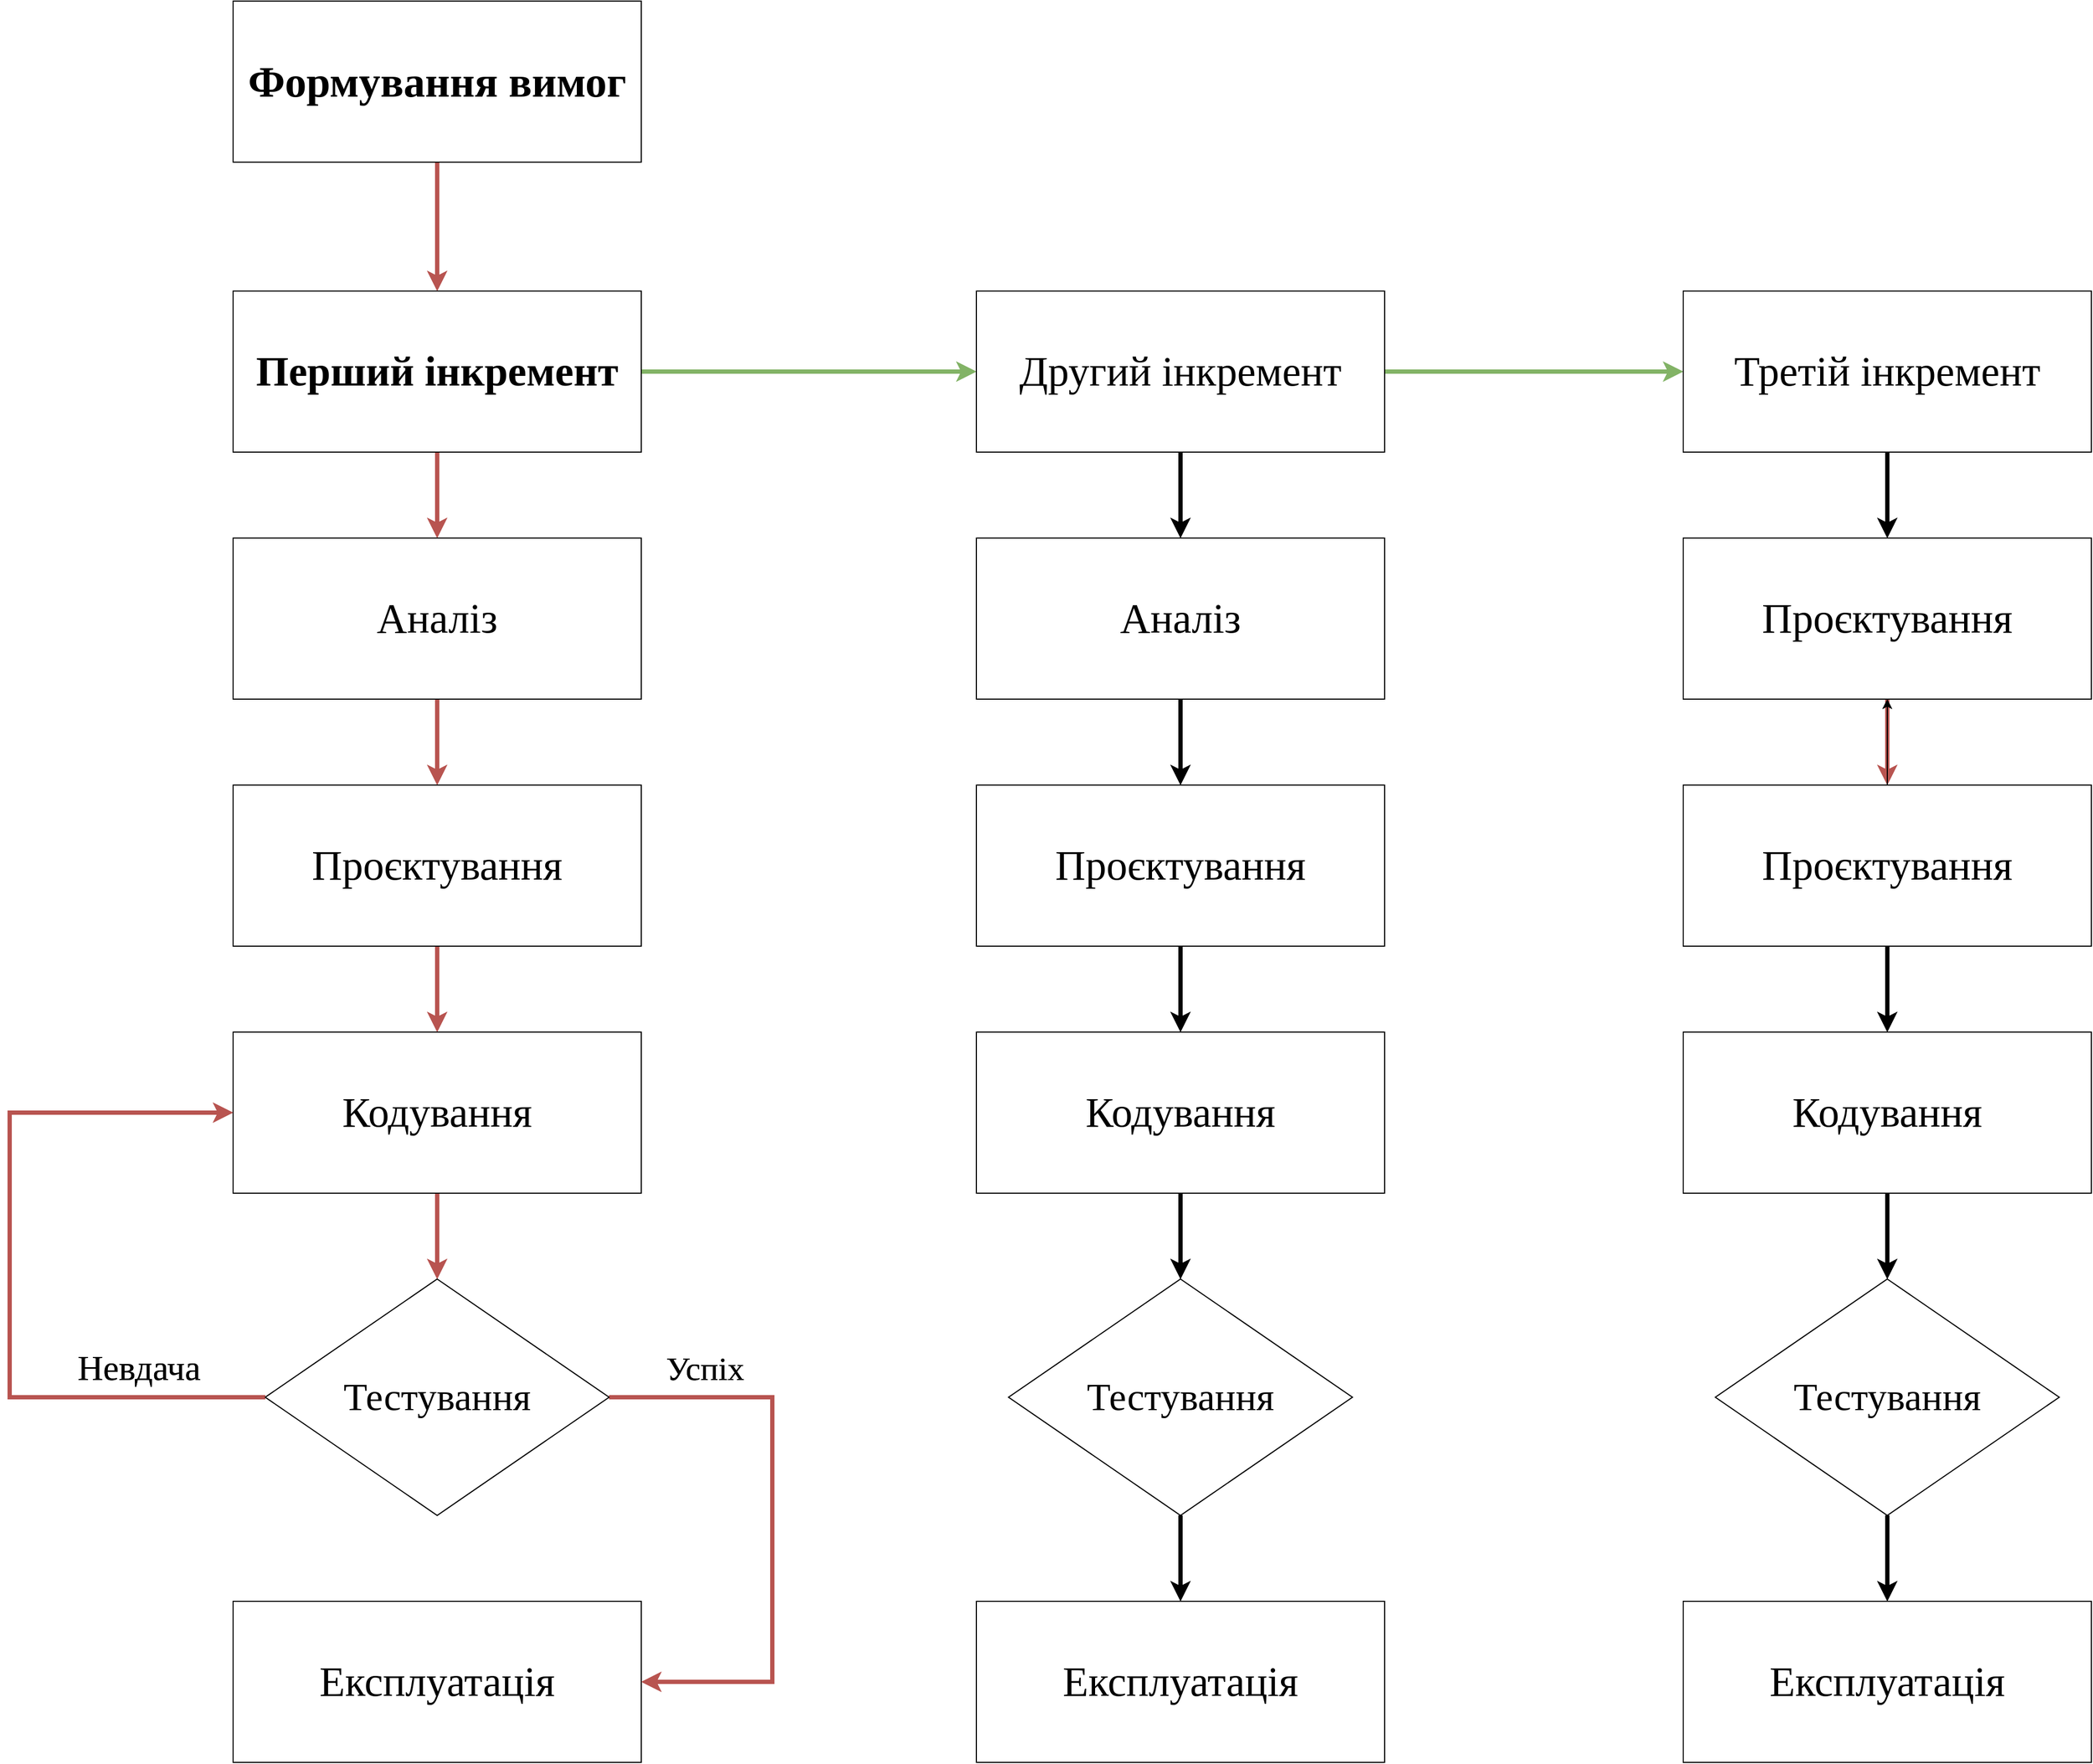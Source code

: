 <mxfile version="24.0.5" type="device">
  <diagram name="Сторінка-1" id="u-erOyzAw-AdUZoEKJVi">
    <mxGraphModel dx="5165" dy="1291" grid="1" gridSize="10" guides="1" tooltips="1" connect="1" arrows="1" fold="1" page="1" pageScale="1" pageWidth="2336" pageHeight="1654" math="0" shadow="0">
      <root>
        <mxCell id="0" />
        <mxCell id="1" parent="0" />
        <mxCell id="d8pbvXpJQmF01_iz9o_H-11" style="edgeStyle=orthogonalEdgeStyle;rounded=0;orthogonalLoop=1;jettySize=auto;html=1;entryX=0.5;entryY=0;entryDx=0;entryDy=0;strokeWidth=4;fillColor=#f8cecc;strokeColor=#b85450;" parent="1" source="d8pbvXpJQmF01_iz9o_H-2" target="d8pbvXpJQmF01_iz9o_H-3" edge="1">
          <mxGeometry relative="1" as="geometry" />
        </mxCell>
        <mxCell id="d8pbvXpJQmF01_iz9o_H-2" value="&lt;font face=&quot;Times New Roman&quot; style=&quot;font-size: 40px;&quot;&gt;&lt;b&gt;Формування вимог&lt;/b&gt;&lt;/font&gt;" style="rounded=0;whiteSpace=wrap;html=1;" parent="1" vertex="1">
          <mxGeometry x="-1942" y="14" width="380" height="150" as="geometry" />
        </mxCell>
        <mxCell id="d8pbvXpJQmF01_iz9o_H-13" style="edgeStyle=orthogonalEdgeStyle;rounded=0;orthogonalLoop=1;jettySize=auto;html=1;strokeWidth=4;fillColor=#f8cecc;strokeColor=#b85450;" parent="1" source="d8pbvXpJQmF01_iz9o_H-3" target="d8pbvXpJQmF01_iz9o_H-9" edge="1">
          <mxGeometry relative="1" as="geometry" />
        </mxCell>
        <mxCell id="5eMV0TgO5T3iDaGdaBF1-1" style="edgeStyle=orthogonalEdgeStyle;rounded=0;orthogonalLoop=1;jettySize=auto;html=1;exitX=1;exitY=0.5;exitDx=0;exitDy=0;entryX=0;entryY=0.5;entryDx=0;entryDy=0;strokeWidth=4;fillColor=#d5e8d4;strokeColor=#82b366;" parent="1" source="d8pbvXpJQmF01_iz9o_H-3" target="d8pbvXpJQmF01_iz9o_H-30" edge="1">
          <mxGeometry relative="1" as="geometry" />
        </mxCell>
        <mxCell id="d8pbvXpJQmF01_iz9o_H-3" value="&lt;font face=&quot;Times New Roman&quot; style=&quot;font-size: 39px;&quot;&gt;&lt;b&gt;Перший інкремент&lt;/b&gt;&lt;/font&gt;" style="rounded=0;whiteSpace=wrap;html=1;" parent="1" vertex="1">
          <mxGeometry x="-1942" y="284" width="380" height="150" as="geometry" />
        </mxCell>
        <mxCell id="d8pbvXpJQmF01_iz9o_H-8" value="&lt;span style=&quot;font-family: &amp;quot;Times New Roman&amp;quot;; font-size: 39px;&quot;&gt;Експлуатація&lt;/span&gt;" style="rounded=0;whiteSpace=wrap;html=1;" parent="1" vertex="1">
          <mxGeometry x="-1942" y="1504" width="380" height="150" as="geometry" />
        </mxCell>
        <mxCell id="d8pbvXpJQmF01_iz9o_H-23" style="edgeStyle=orthogonalEdgeStyle;rounded=0;orthogonalLoop=1;jettySize=auto;html=1;strokeWidth=4;fillColor=#f8cecc;strokeColor=#b85450;" parent="1" source="d8pbvXpJQmF01_iz9o_H-9" edge="1">
          <mxGeometry relative="1" as="geometry">
            <mxPoint x="-1752" y="744" as="targetPoint" />
          </mxGeometry>
        </mxCell>
        <mxCell id="d8pbvXpJQmF01_iz9o_H-9" value="&lt;font style=&quot;font-size: 39px;&quot; face=&quot;Times New Roman&quot;&gt;Аналіз&lt;/font&gt;" style="rounded=0;whiteSpace=wrap;html=1;" parent="1" vertex="1">
          <mxGeometry x="-1942" y="514" width="380" height="150" as="geometry" />
        </mxCell>
        <mxCell id="d8pbvXpJQmF01_iz9o_H-24" style="edgeStyle=orthogonalEdgeStyle;rounded=0;orthogonalLoop=1;jettySize=auto;html=1;strokeWidth=4;fillColor=#f8cecc;strokeColor=#b85450;" parent="1" source="d8pbvXpJQmF01_iz9o_H-25" target="d8pbvXpJQmF01_iz9o_H-27" edge="1">
          <mxGeometry relative="1" as="geometry" />
        </mxCell>
        <mxCell id="d8pbvXpJQmF01_iz9o_H-25" value="&lt;font face=&quot;Times New Roman&quot; style=&quot;font-size: 39px;&quot;&gt;Проєктування&lt;/font&gt;" style="rounded=0;whiteSpace=wrap;html=1;" parent="1" vertex="1">
          <mxGeometry x="-1942" y="744" width="380" height="150" as="geometry" />
        </mxCell>
        <mxCell id="d8pbvXpJQmF01_iz9o_H-26" style="edgeStyle=orthogonalEdgeStyle;rounded=0;orthogonalLoop=1;jettySize=auto;html=1;strokeWidth=4;fillColor=#f8cecc;strokeColor=#b85450;" parent="1" source="d8pbvXpJQmF01_iz9o_H-27" edge="1">
          <mxGeometry relative="1" as="geometry">
            <mxPoint x="-1752" y="1204" as="targetPoint" />
          </mxGeometry>
        </mxCell>
        <mxCell id="d8pbvXpJQmF01_iz9o_H-27" value="&lt;span style=&quot;font-family: &amp;quot;Times New Roman&amp;quot;; font-size: 39px;&quot;&gt;Кодування&lt;/span&gt;" style="rounded=0;whiteSpace=wrap;html=1;" parent="1" vertex="1">
          <mxGeometry x="-1942" y="974" width="380" height="150" as="geometry" />
        </mxCell>
        <mxCell id="d8pbvXpJQmF01_iz9o_H-53" style="edgeStyle=orthogonalEdgeStyle;rounded=0;orthogonalLoop=1;jettySize=auto;html=1;entryX=0;entryY=0.5;entryDx=0;entryDy=0;strokeWidth=4;fillColor=#f8cecc;strokeColor=#b85450;" parent="1" source="d8pbvXpJQmF01_iz9o_H-28" target="d8pbvXpJQmF01_iz9o_H-27" edge="1">
          <mxGeometry relative="1" as="geometry">
            <Array as="points">
              <mxPoint x="-2150" y="1314" />
              <mxPoint x="-2150" y="1049" />
            </Array>
          </mxGeometry>
        </mxCell>
        <mxCell id="d8pbvXpJQmF01_iz9o_H-54" style="edgeStyle=orthogonalEdgeStyle;rounded=0;orthogonalLoop=1;jettySize=auto;html=1;entryX=1;entryY=0.5;entryDx=0;entryDy=0;strokeWidth=4;fillColor=#f8cecc;strokeColor=#b85450;" parent="1" source="d8pbvXpJQmF01_iz9o_H-28" target="d8pbvXpJQmF01_iz9o_H-8" edge="1">
          <mxGeometry relative="1" as="geometry">
            <Array as="points">
              <mxPoint x="-1440" y="1314" />
              <mxPoint x="-1440" y="1579" />
            </Array>
          </mxGeometry>
        </mxCell>
        <mxCell id="d8pbvXpJQmF01_iz9o_H-55" value="&lt;font face=&quot;Times New Roman&quot; style=&quot;font-size: 31px;&quot;&gt;Успіх&lt;/font&gt;" style="edgeLabel;html=1;align=center;verticalAlign=middle;resizable=0;points=[];labelBackgroundColor=none;fontSize=31;" parent="d8pbvXpJQmF01_iz9o_H-54" vertex="1" connectable="0">
          <mxGeometry x="-0.675" y="18" relative="1" as="geometry">
            <mxPoint x="1" y="-9" as="offset" />
          </mxGeometry>
        </mxCell>
        <mxCell id="d8pbvXpJQmF01_iz9o_H-28" value="&lt;font style=&quot;font-size: 36px;&quot; face=&quot;Times New Roman&quot;&gt;Тестування&lt;/font&gt;" style="rhombus;whiteSpace=wrap;html=1;" parent="1" vertex="1">
          <mxGeometry x="-1912" y="1204" width="320" height="220" as="geometry" />
        </mxCell>
        <mxCell id="d8pbvXpJQmF01_iz9o_H-29" style="edgeStyle=orthogonalEdgeStyle;rounded=0;orthogonalLoop=1;jettySize=auto;html=1;strokeWidth=4;" parent="1" source="d8pbvXpJQmF01_iz9o_H-30" target="d8pbvXpJQmF01_iz9o_H-33" edge="1">
          <mxGeometry relative="1" as="geometry" />
        </mxCell>
        <mxCell id="5eMV0TgO5T3iDaGdaBF1-2" style="edgeStyle=orthogonalEdgeStyle;rounded=0;orthogonalLoop=1;jettySize=auto;html=1;exitX=1;exitY=0.5;exitDx=0;exitDy=0;entryX=0;entryY=0.5;entryDx=0;entryDy=0;strokeWidth=4;fillColor=#d5e8d4;strokeColor=#82b366;" parent="1" source="d8pbvXpJQmF01_iz9o_H-30" target="d8pbvXpJQmF01_iz9o_H-40" edge="1">
          <mxGeometry relative="1" as="geometry" />
        </mxCell>
        <mxCell id="d8pbvXpJQmF01_iz9o_H-30" value="&lt;font face=&quot;Times New Roman&quot; style=&quot;font-size: 39px;&quot;&gt;Другий інкремент&lt;/font&gt;" style="rounded=0;whiteSpace=wrap;html=1;" parent="1" vertex="1">
          <mxGeometry x="-1250" y="284" width="380" height="150" as="geometry" />
        </mxCell>
        <mxCell id="d8pbvXpJQmF01_iz9o_H-31" value="&lt;span style=&quot;font-family: &amp;quot;Times New Roman&amp;quot;; font-size: 39px;&quot;&gt;Експлуатація&lt;/span&gt;" style="rounded=0;whiteSpace=wrap;html=1;" parent="1" vertex="1">
          <mxGeometry x="-1250" y="1504" width="380" height="150" as="geometry" />
        </mxCell>
        <mxCell id="d8pbvXpJQmF01_iz9o_H-32" style="edgeStyle=orthogonalEdgeStyle;rounded=0;orthogonalLoop=1;jettySize=auto;html=1;strokeWidth=4;" parent="1" source="d8pbvXpJQmF01_iz9o_H-33" edge="1">
          <mxGeometry relative="1" as="geometry">
            <mxPoint x="-1060" y="744" as="targetPoint" />
          </mxGeometry>
        </mxCell>
        <mxCell id="d8pbvXpJQmF01_iz9o_H-33" value="&lt;font style=&quot;font-size: 39px;&quot; face=&quot;Times New Roman&quot;&gt;Аналіз&lt;/font&gt;" style="rounded=0;whiteSpace=wrap;html=1;" parent="1" vertex="1">
          <mxGeometry x="-1250" y="514" width="380" height="150" as="geometry" />
        </mxCell>
        <mxCell id="d8pbvXpJQmF01_iz9o_H-34" style="edgeStyle=orthogonalEdgeStyle;rounded=0;orthogonalLoop=1;jettySize=auto;html=1;strokeWidth=4;" parent="1" source="d8pbvXpJQmF01_iz9o_H-35" target="d8pbvXpJQmF01_iz9o_H-37" edge="1">
          <mxGeometry relative="1" as="geometry" />
        </mxCell>
        <mxCell id="d8pbvXpJQmF01_iz9o_H-35" value="&lt;font face=&quot;Times New Roman&quot; style=&quot;font-size: 39px;&quot;&gt;Проєктування&lt;/font&gt;" style="rounded=0;whiteSpace=wrap;html=1;" parent="1" vertex="1">
          <mxGeometry x="-1250" y="744" width="380" height="150" as="geometry" />
        </mxCell>
        <mxCell id="d8pbvXpJQmF01_iz9o_H-36" style="edgeStyle=orthogonalEdgeStyle;rounded=0;orthogonalLoop=1;jettySize=auto;html=1;strokeWidth=4;" parent="1" source="d8pbvXpJQmF01_iz9o_H-37" edge="1">
          <mxGeometry relative="1" as="geometry">
            <mxPoint x="-1060" y="1204" as="targetPoint" />
          </mxGeometry>
        </mxCell>
        <mxCell id="d8pbvXpJQmF01_iz9o_H-37" value="&lt;span style=&quot;font-family: &amp;quot;Times New Roman&amp;quot;; font-size: 39px;&quot;&gt;Кодування&lt;/span&gt;" style="rounded=0;whiteSpace=wrap;html=1;" parent="1" vertex="1">
          <mxGeometry x="-1250" y="974" width="380" height="150" as="geometry" />
        </mxCell>
        <mxCell id="d8pbvXpJQmF01_iz9o_H-49" value="" style="edgeStyle=orthogonalEdgeStyle;rounded=0;orthogonalLoop=1;jettySize=auto;html=1;strokeWidth=4;" parent="1" source="d8pbvXpJQmF01_iz9o_H-38" target="d8pbvXpJQmF01_iz9o_H-31" edge="1">
          <mxGeometry relative="1" as="geometry" />
        </mxCell>
        <mxCell id="d8pbvXpJQmF01_iz9o_H-38" value="&lt;font style=&quot;font-size: 36px;&quot; face=&quot;Times New Roman&quot;&gt;Тестування&lt;/font&gt;" style="rhombus;whiteSpace=wrap;html=1;" parent="1" vertex="1">
          <mxGeometry x="-1220" y="1204" width="320" height="220" as="geometry" />
        </mxCell>
        <mxCell id="d8pbvXpJQmF01_iz9o_H-39" style="edgeStyle=orthogonalEdgeStyle;rounded=0;orthogonalLoop=1;jettySize=auto;html=1;strokeWidth=4;" parent="1" source="d8pbvXpJQmF01_iz9o_H-40" target="d8pbvXpJQmF01_iz9o_H-43" edge="1">
          <mxGeometry relative="1" as="geometry" />
        </mxCell>
        <mxCell id="d8pbvXpJQmF01_iz9o_H-40" value="&lt;font face=&quot;Times New Roman&quot; style=&quot;font-size: 39px;&quot;&gt;Третій інкремент&lt;/font&gt;" style="rounded=0;whiteSpace=wrap;html=1;" parent="1" vertex="1">
          <mxGeometry x="-592" y="284" width="380" height="150" as="geometry" />
        </mxCell>
        <mxCell id="d8pbvXpJQmF01_iz9o_H-41" value="&lt;span style=&quot;font-family: &amp;quot;Times New Roman&amp;quot;; font-size: 39px;&quot;&gt;Експлуатація&lt;/span&gt;" style="rounded=0;whiteSpace=wrap;html=1;" parent="1" vertex="1">
          <mxGeometry x="-592" y="1504" width="380" height="150" as="geometry" />
        </mxCell>
        <mxCell id="d8pbvXpJQmF01_iz9o_H-42" style="edgeStyle=orthogonalEdgeStyle;rounded=0;orthogonalLoop=1;jettySize=auto;html=1;strokeWidth=4;fillColor=#f8cecc;strokeColor=#b85450;" parent="1" source="d8pbvXpJQmF01_iz9o_H-43" edge="1">
          <mxGeometry relative="1" as="geometry">
            <mxPoint x="-402" y="744" as="targetPoint" />
          </mxGeometry>
        </mxCell>
        <mxCell id="d8pbvXpJQmF01_iz9o_H-43" value="&lt;font style=&quot;font-size: 39px;&quot; face=&quot;Times New Roman&quot;&gt;Аналіз&lt;/font&gt;" style="rounded=0;whiteSpace=wrap;html=1;" parent="1" vertex="1">
          <mxGeometry x="-592" y="514" width="380" height="150" as="geometry" />
        </mxCell>
        <mxCell id="d8pbvXpJQmF01_iz9o_H-44" style="edgeStyle=orthogonalEdgeStyle;rounded=0;orthogonalLoop=1;jettySize=auto;html=1;strokeWidth=4;" parent="1" source="d8pbvXpJQmF01_iz9o_H-45" target="d8pbvXpJQmF01_iz9o_H-47" edge="1">
          <mxGeometry relative="1" as="geometry" />
        </mxCell>
        <mxCell id="d8pbvXpJQmF01_iz9o_H-51" value="" style="edgeStyle=orthogonalEdgeStyle;rounded=0;orthogonalLoop=1;jettySize=auto;html=1;" parent="1" source="d8pbvXpJQmF01_iz9o_H-45" target="d8pbvXpJQmF01_iz9o_H-50" edge="1">
          <mxGeometry relative="1" as="geometry" />
        </mxCell>
        <mxCell id="d8pbvXpJQmF01_iz9o_H-45" value="&lt;font face=&quot;Times New Roman&quot; style=&quot;font-size: 39px;&quot;&gt;Проєктування&lt;/font&gt;" style="rounded=0;whiteSpace=wrap;html=1;" parent="1" vertex="1">
          <mxGeometry x="-592" y="744" width="380" height="150" as="geometry" />
        </mxCell>
        <mxCell id="d8pbvXpJQmF01_iz9o_H-46" style="edgeStyle=orthogonalEdgeStyle;rounded=0;orthogonalLoop=1;jettySize=auto;html=1;strokeWidth=4;" parent="1" source="d8pbvXpJQmF01_iz9o_H-47" edge="1">
          <mxGeometry relative="1" as="geometry">
            <mxPoint x="-402" y="1204" as="targetPoint" />
          </mxGeometry>
        </mxCell>
        <mxCell id="d8pbvXpJQmF01_iz9o_H-47" value="&lt;span style=&quot;font-family: &amp;quot;Times New Roman&amp;quot;; font-size: 39px;&quot;&gt;Кодування&lt;/span&gt;" style="rounded=0;whiteSpace=wrap;html=1;" parent="1" vertex="1">
          <mxGeometry x="-592" y="974" width="380" height="150" as="geometry" />
        </mxCell>
        <mxCell id="d8pbvXpJQmF01_iz9o_H-52" value="" style="edgeStyle=orthogonalEdgeStyle;rounded=0;orthogonalLoop=1;jettySize=auto;html=1;strokeWidth=4;" parent="1" source="d8pbvXpJQmF01_iz9o_H-48" target="d8pbvXpJQmF01_iz9o_H-41" edge="1">
          <mxGeometry relative="1" as="geometry" />
        </mxCell>
        <mxCell id="d8pbvXpJQmF01_iz9o_H-48" value="&lt;font style=&quot;font-size: 36px;&quot; face=&quot;Times New Roman&quot;&gt;Тестування&lt;/font&gt;" style="rhombus;whiteSpace=wrap;html=1;" parent="1" vertex="1">
          <mxGeometry x="-562" y="1204" width="320" height="220" as="geometry" />
        </mxCell>
        <mxCell id="d8pbvXpJQmF01_iz9o_H-50" value="&lt;font face=&quot;Times New Roman&quot; style=&quot;font-size: 39px;&quot;&gt;Проєктування&lt;/font&gt;" style="rounded=0;whiteSpace=wrap;html=1;" parent="1" vertex="1">
          <mxGeometry x="-592" y="514" width="380" height="150" as="geometry" />
        </mxCell>
        <mxCell id="d8pbvXpJQmF01_iz9o_H-57" value="&lt;font style=&quot;font-size: 33px;&quot; face=&quot;Times New Roman&quot;&gt;Невдача&lt;/font&gt;" style="text;html=1;align=center;verticalAlign=middle;resizable=0;points=[];autosize=1;strokeColor=none;fillColor=none;strokeWidth=5;" parent="1" vertex="1">
          <mxGeometry x="-2100" y="1262" width="140" height="50" as="geometry" />
        </mxCell>
        <mxCell id="5eMV0TgO5T3iDaGdaBF1-16" style="edgeStyle=orthogonalEdgeStyle;rounded=0;orthogonalLoop=1;jettySize=auto;html=1;entryX=0.5;entryY=0;entryDx=0;entryDy=0;strokeWidth=4;fillColor=#f8cecc;strokeColor=#b85450;" parent="1" source="5eMV0TgO5T3iDaGdaBF1-17" target="5eMV0TgO5T3iDaGdaBF1-20" edge="1">
          <mxGeometry relative="1" as="geometry" />
        </mxCell>
        <mxCell id="5eMV0TgO5T3iDaGdaBF1-17" value="&lt;font face=&quot;Times New Roman&quot; style=&quot;font-size: 40px;&quot;&gt;&lt;b&gt;Формування вимог&lt;/b&gt;&lt;/font&gt;" style="rounded=0;whiteSpace=wrap;html=1;" parent="1" vertex="1">
          <mxGeometry x="-1942" y="14" width="380" height="150" as="geometry" />
        </mxCell>
        <mxCell id="5eMV0TgO5T3iDaGdaBF1-18" style="edgeStyle=orthogonalEdgeStyle;rounded=0;orthogonalLoop=1;jettySize=auto;html=1;strokeWidth=4;fillColor=#f8cecc;strokeColor=#b85450;" parent="1" source="5eMV0TgO5T3iDaGdaBF1-20" target="5eMV0TgO5T3iDaGdaBF1-23" edge="1">
          <mxGeometry relative="1" as="geometry" />
        </mxCell>
        <mxCell id="5eMV0TgO5T3iDaGdaBF1-19" style="edgeStyle=orthogonalEdgeStyle;rounded=0;orthogonalLoop=1;jettySize=auto;html=1;exitX=1;exitY=0.5;exitDx=0;exitDy=0;entryX=0;entryY=0.5;entryDx=0;entryDy=0;strokeWidth=4;fillColor=#d5e8d4;strokeColor=#82b366;" parent="1" source="5eMV0TgO5T3iDaGdaBF1-20" target="5eMV0TgO5T3iDaGdaBF1-34" edge="1">
          <mxGeometry relative="1" as="geometry" />
        </mxCell>
        <mxCell id="5eMV0TgO5T3iDaGdaBF1-20" value="&lt;font face=&quot;Times New Roman&quot; style=&quot;font-size: 39px;&quot;&gt;&lt;b&gt;Перший інкремент&lt;/b&gt;&lt;/font&gt;" style="rounded=0;whiteSpace=wrap;html=1;" parent="1" vertex="1">
          <mxGeometry x="-1942" y="284" width="380" height="150" as="geometry" />
        </mxCell>
        <mxCell id="5eMV0TgO5T3iDaGdaBF1-21" value="&lt;span style=&quot;font-family: &amp;quot;Times New Roman&amp;quot;; font-size: 39px;&quot;&gt;Експлуатація&lt;/span&gt;" style="rounded=0;whiteSpace=wrap;html=1;" parent="1" vertex="1">
          <mxGeometry x="-1942" y="1504" width="380" height="150" as="geometry" />
        </mxCell>
        <mxCell id="5eMV0TgO5T3iDaGdaBF1-22" style="edgeStyle=orthogonalEdgeStyle;rounded=0;orthogonalLoop=1;jettySize=auto;html=1;strokeWidth=4;fillColor=#f8cecc;strokeColor=#b85450;" parent="1" source="5eMV0TgO5T3iDaGdaBF1-23" edge="1">
          <mxGeometry relative="1" as="geometry">
            <mxPoint x="-1752" y="744" as="targetPoint" />
          </mxGeometry>
        </mxCell>
        <mxCell id="5eMV0TgO5T3iDaGdaBF1-23" value="&lt;font style=&quot;font-size: 39px;&quot; face=&quot;Times New Roman&quot;&gt;Аналіз&lt;/font&gt;" style="rounded=0;whiteSpace=wrap;html=1;" parent="1" vertex="1">
          <mxGeometry x="-1942" y="514" width="380" height="150" as="geometry" />
        </mxCell>
        <mxCell id="5eMV0TgO5T3iDaGdaBF1-24" style="edgeStyle=orthogonalEdgeStyle;rounded=0;orthogonalLoop=1;jettySize=auto;html=1;strokeWidth=4;fillColor=#f8cecc;strokeColor=#b85450;" parent="1" source="5eMV0TgO5T3iDaGdaBF1-25" target="5eMV0TgO5T3iDaGdaBF1-27" edge="1">
          <mxGeometry relative="1" as="geometry" />
        </mxCell>
        <mxCell id="5eMV0TgO5T3iDaGdaBF1-25" value="&lt;font face=&quot;Times New Roman&quot; style=&quot;font-size: 39px;&quot;&gt;Проєктування&lt;/font&gt;" style="rounded=0;whiteSpace=wrap;html=1;" parent="1" vertex="1">
          <mxGeometry x="-1942" y="744" width="380" height="150" as="geometry" />
        </mxCell>
        <mxCell id="5eMV0TgO5T3iDaGdaBF1-26" style="edgeStyle=orthogonalEdgeStyle;rounded=0;orthogonalLoop=1;jettySize=auto;html=1;strokeWidth=4;fillColor=#f8cecc;strokeColor=#b85450;" parent="1" source="5eMV0TgO5T3iDaGdaBF1-27" edge="1">
          <mxGeometry relative="1" as="geometry">
            <mxPoint x="-1752" y="1204" as="targetPoint" />
          </mxGeometry>
        </mxCell>
        <mxCell id="5eMV0TgO5T3iDaGdaBF1-27" value="&lt;span style=&quot;font-family: &amp;quot;Times New Roman&amp;quot;; font-size: 39px;&quot;&gt;Кодування&lt;/span&gt;" style="rounded=0;whiteSpace=wrap;html=1;" parent="1" vertex="1">
          <mxGeometry x="-1942" y="974" width="380" height="150" as="geometry" />
        </mxCell>
        <mxCell id="5eMV0TgO5T3iDaGdaBF1-28" style="edgeStyle=orthogonalEdgeStyle;rounded=0;orthogonalLoop=1;jettySize=auto;html=1;entryX=0;entryY=0.5;entryDx=0;entryDy=0;strokeWidth=4;fillColor=#f8cecc;strokeColor=#b85450;" parent="1" source="5eMV0TgO5T3iDaGdaBF1-31" target="5eMV0TgO5T3iDaGdaBF1-27" edge="1">
          <mxGeometry relative="1" as="geometry">
            <Array as="points">
              <mxPoint x="-2150" y="1314" />
              <mxPoint x="-2150" y="1049" />
            </Array>
          </mxGeometry>
        </mxCell>
        <mxCell id="5eMV0TgO5T3iDaGdaBF1-29" style="edgeStyle=orthogonalEdgeStyle;rounded=0;orthogonalLoop=1;jettySize=auto;html=1;entryX=1;entryY=0.5;entryDx=0;entryDy=0;strokeWidth=4;fillColor=#f8cecc;strokeColor=#b85450;" parent="1" source="5eMV0TgO5T3iDaGdaBF1-31" target="5eMV0TgO5T3iDaGdaBF1-21" edge="1">
          <mxGeometry relative="1" as="geometry">
            <Array as="points">
              <mxPoint x="-1440" y="1314" />
              <mxPoint x="-1440" y="1579" />
            </Array>
          </mxGeometry>
        </mxCell>
        <mxCell id="5eMV0TgO5T3iDaGdaBF1-30" value="&lt;font face=&quot;Times New Roman&quot; style=&quot;font-size: 31px;&quot;&gt;Успіх&lt;/font&gt;" style="edgeLabel;html=1;align=center;verticalAlign=middle;resizable=0;points=[];labelBackgroundColor=none;fontSize=31;" parent="5eMV0TgO5T3iDaGdaBF1-29" vertex="1" connectable="0">
          <mxGeometry x="-0.675" y="18" relative="1" as="geometry">
            <mxPoint x="1" y="-9" as="offset" />
          </mxGeometry>
        </mxCell>
        <mxCell id="5eMV0TgO5T3iDaGdaBF1-31" value="&lt;font style=&quot;font-size: 36px;&quot; face=&quot;Times New Roman&quot;&gt;Тестування&lt;/font&gt;" style="rhombus;whiteSpace=wrap;html=1;" parent="1" vertex="1">
          <mxGeometry x="-1912" y="1204" width="320" height="220" as="geometry" />
        </mxCell>
        <mxCell id="5eMV0TgO5T3iDaGdaBF1-32" style="edgeStyle=orthogonalEdgeStyle;rounded=0;orthogonalLoop=1;jettySize=auto;html=1;strokeWidth=4;" parent="1" source="5eMV0TgO5T3iDaGdaBF1-34" target="5eMV0TgO5T3iDaGdaBF1-37" edge="1">
          <mxGeometry relative="1" as="geometry" />
        </mxCell>
        <mxCell id="5eMV0TgO5T3iDaGdaBF1-33" style="edgeStyle=orthogonalEdgeStyle;rounded=0;orthogonalLoop=1;jettySize=auto;html=1;exitX=1;exitY=0.5;exitDx=0;exitDy=0;entryX=0;entryY=0.5;entryDx=0;entryDy=0;strokeWidth=4;fillColor=#d5e8d4;strokeColor=#82b366;" parent="1" source="5eMV0TgO5T3iDaGdaBF1-34" target="5eMV0TgO5T3iDaGdaBF1-45" edge="1">
          <mxGeometry relative="1" as="geometry" />
        </mxCell>
        <mxCell id="5eMV0TgO5T3iDaGdaBF1-34" value="&lt;font face=&quot;Times New Roman&quot; style=&quot;font-size: 39px;&quot;&gt;Другий інкремент&lt;/font&gt;" style="rounded=0;whiteSpace=wrap;html=1;" parent="1" vertex="1">
          <mxGeometry x="-1250" y="284" width="380" height="150" as="geometry" />
        </mxCell>
        <mxCell id="5eMV0TgO5T3iDaGdaBF1-35" value="&lt;span style=&quot;font-family: &amp;quot;Times New Roman&amp;quot;; font-size: 39px;&quot;&gt;Експлуатація&lt;/span&gt;" style="rounded=0;whiteSpace=wrap;html=1;" parent="1" vertex="1">
          <mxGeometry x="-1250" y="1504" width="380" height="150" as="geometry" />
        </mxCell>
        <mxCell id="5eMV0TgO5T3iDaGdaBF1-36" style="edgeStyle=orthogonalEdgeStyle;rounded=0;orthogonalLoop=1;jettySize=auto;html=1;strokeWidth=4;" parent="1" source="5eMV0TgO5T3iDaGdaBF1-37" edge="1">
          <mxGeometry relative="1" as="geometry">
            <mxPoint x="-1060" y="744" as="targetPoint" />
          </mxGeometry>
        </mxCell>
        <mxCell id="5eMV0TgO5T3iDaGdaBF1-37" value="&lt;font style=&quot;font-size: 39px;&quot; face=&quot;Times New Roman&quot;&gt;Аналіз&lt;/font&gt;" style="rounded=0;whiteSpace=wrap;html=1;" parent="1" vertex="1">
          <mxGeometry x="-1250" y="514" width="380" height="150" as="geometry" />
        </mxCell>
        <mxCell id="5eMV0TgO5T3iDaGdaBF1-38" style="edgeStyle=orthogonalEdgeStyle;rounded=0;orthogonalLoop=1;jettySize=auto;html=1;strokeWidth=4;" parent="1" source="5eMV0TgO5T3iDaGdaBF1-39" target="5eMV0TgO5T3iDaGdaBF1-41" edge="1">
          <mxGeometry relative="1" as="geometry" />
        </mxCell>
        <mxCell id="5eMV0TgO5T3iDaGdaBF1-39" value="&lt;font face=&quot;Times New Roman&quot; style=&quot;font-size: 39px;&quot;&gt;Проєктування&lt;/font&gt;" style="rounded=0;whiteSpace=wrap;html=1;" parent="1" vertex="1">
          <mxGeometry x="-1250" y="744" width="380" height="150" as="geometry" />
        </mxCell>
        <mxCell id="5eMV0TgO5T3iDaGdaBF1-40" style="edgeStyle=orthogonalEdgeStyle;rounded=0;orthogonalLoop=1;jettySize=auto;html=1;strokeWidth=4;" parent="1" source="5eMV0TgO5T3iDaGdaBF1-41" edge="1">
          <mxGeometry relative="1" as="geometry">
            <mxPoint x="-1060" y="1204" as="targetPoint" />
          </mxGeometry>
        </mxCell>
        <mxCell id="5eMV0TgO5T3iDaGdaBF1-41" value="&lt;span style=&quot;font-family: &amp;quot;Times New Roman&amp;quot;; font-size: 39px;&quot;&gt;Кодування&lt;/span&gt;" style="rounded=0;whiteSpace=wrap;html=1;" parent="1" vertex="1">
          <mxGeometry x="-1250" y="974" width="380" height="150" as="geometry" />
        </mxCell>
        <mxCell id="5eMV0TgO5T3iDaGdaBF1-42" value="" style="edgeStyle=orthogonalEdgeStyle;rounded=0;orthogonalLoop=1;jettySize=auto;html=1;strokeWidth=4;" parent="1" source="5eMV0TgO5T3iDaGdaBF1-43" target="5eMV0TgO5T3iDaGdaBF1-35" edge="1">
          <mxGeometry relative="1" as="geometry" />
        </mxCell>
        <mxCell id="5eMV0TgO5T3iDaGdaBF1-43" value="&lt;font style=&quot;font-size: 36px;&quot; face=&quot;Times New Roman&quot;&gt;Тестування&lt;/font&gt;" style="rhombus;whiteSpace=wrap;html=1;" parent="1" vertex="1">
          <mxGeometry x="-1220" y="1204" width="320" height="220" as="geometry" />
        </mxCell>
        <mxCell id="5eMV0TgO5T3iDaGdaBF1-44" style="edgeStyle=orthogonalEdgeStyle;rounded=0;orthogonalLoop=1;jettySize=auto;html=1;strokeWidth=4;" parent="1" source="5eMV0TgO5T3iDaGdaBF1-45" target="5eMV0TgO5T3iDaGdaBF1-48" edge="1">
          <mxGeometry relative="1" as="geometry" />
        </mxCell>
        <mxCell id="5eMV0TgO5T3iDaGdaBF1-45" value="&lt;font face=&quot;Times New Roman&quot; style=&quot;font-size: 39px;&quot;&gt;Третій інкремент&lt;/font&gt;" style="rounded=0;whiteSpace=wrap;html=1;" parent="1" vertex="1">
          <mxGeometry x="-592" y="284" width="380" height="150" as="geometry" />
        </mxCell>
        <mxCell id="5eMV0TgO5T3iDaGdaBF1-46" value="&lt;span style=&quot;font-family: &amp;quot;Times New Roman&amp;quot;; font-size: 39px;&quot;&gt;Експлуатація&lt;/span&gt;" style="rounded=0;whiteSpace=wrap;html=1;" parent="1" vertex="1">
          <mxGeometry x="-592" y="1504" width="380" height="150" as="geometry" />
        </mxCell>
        <mxCell id="5eMV0TgO5T3iDaGdaBF1-47" style="edgeStyle=orthogonalEdgeStyle;rounded=0;orthogonalLoop=1;jettySize=auto;html=1;strokeWidth=4;fillColor=#f8cecc;strokeColor=#b85450;" parent="1" source="5eMV0TgO5T3iDaGdaBF1-48" edge="1">
          <mxGeometry relative="1" as="geometry">
            <mxPoint x="-402" y="744" as="targetPoint" />
          </mxGeometry>
        </mxCell>
        <mxCell id="5eMV0TgO5T3iDaGdaBF1-48" value="&lt;font style=&quot;font-size: 39px;&quot; face=&quot;Times New Roman&quot;&gt;Аналіз&lt;/font&gt;" style="rounded=0;whiteSpace=wrap;html=1;" parent="1" vertex="1">
          <mxGeometry x="-592" y="514" width="380" height="150" as="geometry" />
        </mxCell>
        <mxCell id="5eMV0TgO5T3iDaGdaBF1-49" style="edgeStyle=orthogonalEdgeStyle;rounded=0;orthogonalLoop=1;jettySize=auto;html=1;strokeWidth=4;" parent="1" source="5eMV0TgO5T3iDaGdaBF1-51" target="5eMV0TgO5T3iDaGdaBF1-53" edge="1">
          <mxGeometry relative="1" as="geometry" />
        </mxCell>
        <mxCell id="5eMV0TgO5T3iDaGdaBF1-50" value="" style="edgeStyle=orthogonalEdgeStyle;rounded=0;orthogonalLoop=1;jettySize=auto;html=1;" parent="1" source="5eMV0TgO5T3iDaGdaBF1-51" target="5eMV0TgO5T3iDaGdaBF1-56" edge="1">
          <mxGeometry relative="1" as="geometry" />
        </mxCell>
        <mxCell id="5eMV0TgO5T3iDaGdaBF1-51" value="&lt;font face=&quot;Times New Roman&quot; style=&quot;font-size: 39px;&quot;&gt;Проєктування&lt;/font&gt;" style="rounded=0;whiteSpace=wrap;html=1;" parent="1" vertex="1">
          <mxGeometry x="-592" y="744" width="380" height="150" as="geometry" />
        </mxCell>
        <mxCell id="5eMV0TgO5T3iDaGdaBF1-52" style="edgeStyle=orthogonalEdgeStyle;rounded=0;orthogonalLoop=1;jettySize=auto;html=1;strokeWidth=4;" parent="1" source="5eMV0TgO5T3iDaGdaBF1-53" edge="1">
          <mxGeometry relative="1" as="geometry">
            <mxPoint x="-402" y="1204" as="targetPoint" />
          </mxGeometry>
        </mxCell>
        <mxCell id="5eMV0TgO5T3iDaGdaBF1-53" value="&lt;span style=&quot;font-family: &amp;quot;Times New Roman&amp;quot;; font-size: 39px;&quot;&gt;Кодування&lt;/span&gt;" style="rounded=0;whiteSpace=wrap;html=1;" parent="1" vertex="1">
          <mxGeometry x="-592" y="974" width="380" height="150" as="geometry" />
        </mxCell>
        <mxCell id="5eMV0TgO5T3iDaGdaBF1-54" value="" style="edgeStyle=orthogonalEdgeStyle;rounded=0;orthogonalLoop=1;jettySize=auto;html=1;strokeWidth=4;" parent="1" source="5eMV0TgO5T3iDaGdaBF1-55" target="5eMV0TgO5T3iDaGdaBF1-46" edge="1">
          <mxGeometry relative="1" as="geometry" />
        </mxCell>
        <mxCell id="5eMV0TgO5T3iDaGdaBF1-55" value="&lt;font style=&quot;font-size: 36px;&quot; face=&quot;Times New Roman&quot;&gt;Тестування&lt;/font&gt;" style="rhombus;whiteSpace=wrap;html=1;" parent="1" vertex="1">
          <mxGeometry x="-562" y="1204" width="320" height="220" as="geometry" />
        </mxCell>
        <mxCell id="5eMV0TgO5T3iDaGdaBF1-56" value="&lt;font face=&quot;Times New Roman&quot; style=&quot;font-size: 39px;&quot;&gt;Проєктування&lt;/font&gt;" style="rounded=0;whiteSpace=wrap;html=1;" parent="1" vertex="1">
          <mxGeometry x="-592" y="514" width="380" height="150" as="geometry" />
        </mxCell>
        <mxCell id="5eMV0TgO5T3iDaGdaBF1-57" value="&lt;font style=&quot;font-size: 33px;&quot; face=&quot;Times New Roman&quot;&gt;Невдача&lt;/font&gt;" style="text;html=1;align=center;verticalAlign=middle;resizable=0;points=[];autosize=1;strokeColor=none;fillColor=none;strokeWidth=5;" parent="1" vertex="1">
          <mxGeometry x="-2100" y="1262" width="140" height="50" as="geometry" />
        </mxCell>
      </root>
    </mxGraphModel>
  </diagram>
</mxfile>
